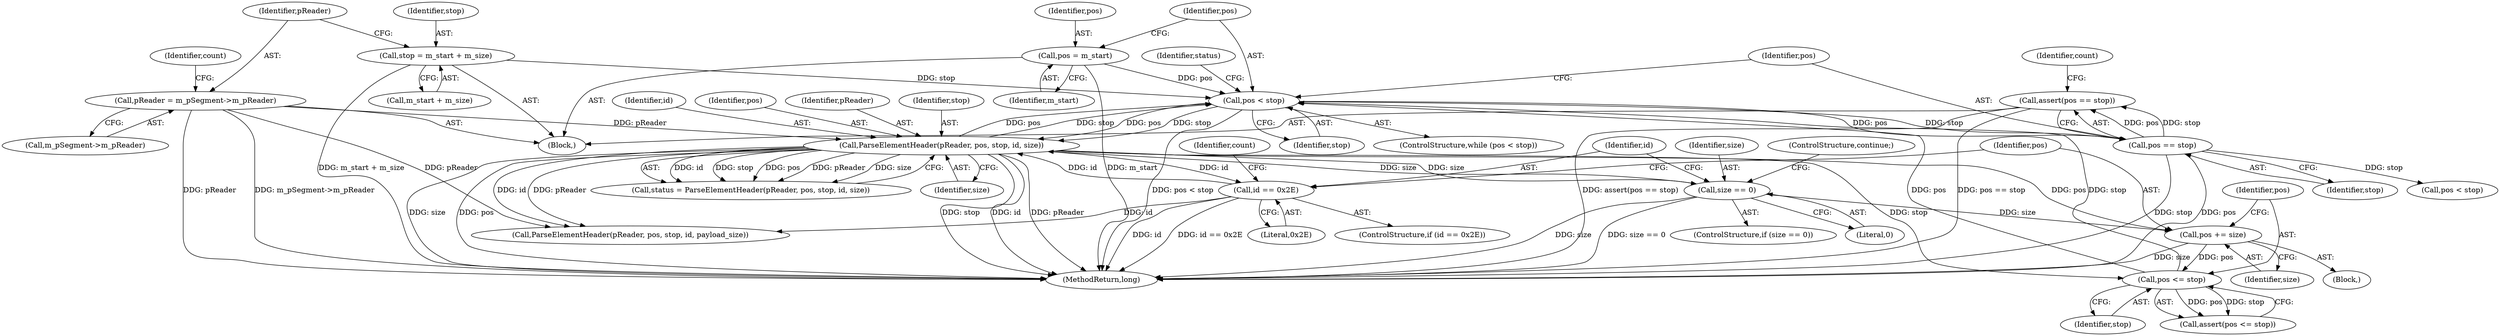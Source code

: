 digraph "0_Android_cc274e2abe8b2a6698a5c47d8aa4bb45f1f9538d_43@API" {
"1000179" [label="(Call,assert(pos == stop))"];
"1000180" [label="(Call,pos == stop)"];
"1000140" [label="(Call,pos < stop)"];
"1000149" [label="(Call,ParseElementHeader(pReader, pos, stop, id, size))"];
"1000126" [label="(Call,pReader = m_pSegment->m_pReader)"];
"1000167" [label="(Call,id == 0x2E)"];
"1000162" [label="(Call,size == 0)"];
"1000176" [label="(Call,pos <= stop)"];
"1000172" [label="(Call,pos += size)"];
"1000136" [label="(Call,pos = m_start)"];
"1000121" [label="(Call,stop = m_start + m_size)"];
"1000121" [label="(Call,stop = m_start + m_size)"];
"1000138" [label="(Identifier,m_start)"];
"1000153" [label="(Identifier,id)"];
"1000126" [label="(Call,pReader = m_pSegment->m_pReader)"];
"1000185" [label="(Identifier,count)"];
"1000151" [label="(Identifier,pos)"];
"1000179" [label="(Call,assert(pos == stop))"];
"1000216" [label="(Call,ParseElementHeader(pReader, pos, stop, id, payload_size))"];
"1000148" [label="(Identifier,status)"];
"1000147" [label="(Call,status = ParseElementHeader(pReader, pos, stop, id, size))"];
"1000172" [label="(Call,pos += size)"];
"1000178" [label="(Identifier,stop)"];
"1000292" [label="(MethodReturn,long)"];
"1000177" [label="(Identifier,pos)"];
"1000180" [label="(Call,pos == stop)"];
"1000140" [label="(Call,pos < stop)"];
"1000168" [label="(Identifier,id)"];
"1000164" [label="(Literal,0)"];
"1000162" [label="(Call,size == 0)"];
"1000171" [label="(Identifier,count)"];
"1000169" [label="(Literal,0x2E)"];
"1000122" [label="(Identifier,stop)"];
"1000175" [label="(Call,assert(pos <= stop))"];
"1000176" [label="(Call,pos <= stop)"];
"1000161" [label="(ControlStructure,if (size == 0))"];
"1000137" [label="(Identifier,pos)"];
"1000150" [label="(Identifier,pReader)"];
"1000111" [label="(Block,)"];
"1000174" [label="(Identifier,size)"];
"1000136" [label="(Call,pos = m_start)"];
"1000133" [label="(Identifier,count)"];
"1000181" [label="(Identifier,pos)"];
"1000149" [label="(Call,ParseElementHeader(pReader, pos, stop, id, size))"];
"1000142" [label="(Identifier,stop)"];
"1000139" [label="(ControlStructure,while (pos < stop))"];
"1000127" [label="(Identifier,pReader)"];
"1000163" [label="(Identifier,size)"];
"1000154" [label="(Identifier,size)"];
"1000182" [label="(Identifier,stop)"];
"1000203" [label="(Call,pos < stop)"];
"1000141" [label="(Identifier,pos)"];
"1000152" [label="(Identifier,stop)"];
"1000166" [label="(ControlStructure,if (id == 0x2E))"];
"1000123" [label="(Call,m_start + m_size)"];
"1000165" [label="(ControlStructure,continue;)"];
"1000143" [label="(Block,)"];
"1000173" [label="(Identifier,pos)"];
"1000128" [label="(Call,m_pSegment->m_pReader)"];
"1000167" [label="(Call,id == 0x2E)"];
"1000179" -> "1000111"  [label="AST: "];
"1000179" -> "1000180"  [label="CFG: "];
"1000180" -> "1000179"  [label="AST: "];
"1000185" -> "1000179"  [label="CFG: "];
"1000179" -> "1000292"  [label="DDG: assert(pos == stop)"];
"1000179" -> "1000292"  [label="DDG: pos == stop"];
"1000180" -> "1000179"  [label="DDG: pos"];
"1000180" -> "1000179"  [label="DDG: stop"];
"1000180" -> "1000182"  [label="CFG: "];
"1000181" -> "1000180"  [label="AST: "];
"1000182" -> "1000180"  [label="AST: "];
"1000180" -> "1000292"  [label="DDG: pos"];
"1000180" -> "1000292"  [label="DDG: stop"];
"1000140" -> "1000180"  [label="DDG: pos"];
"1000140" -> "1000180"  [label="DDG: stop"];
"1000180" -> "1000203"  [label="DDG: stop"];
"1000140" -> "1000139"  [label="AST: "];
"1000140" -> "1000142"  [label="CFG: "];
"1000141" -> "1000140"  [label="AST: "];
"1000142" -> "1000140"  [label="AST: "];
"1000148" -> "1000140"  [label="CFG: "];
"1000181" -> "1000140"  [label="CFG: "];
"1000140" -> "1000292"  [label="DDG: pos < stop"];
"1000149" -> "1000140"  [label="DDG: pos"];
"1000149" -> "1000140"  [label="DDG: stop"];
"1000176" -> "1000140"  [label="DDG: pos"];
"1000176" -> "1000140"  [label="DDG: stop"];
"1000136" -> "1000140"  [label="DDG: pos"];
"1000121" -> "1000140"  [label="DDG: stop"];
"1000140" -> "1000149"  [label="DDG: pos"];
"1000140" -> "1000149"  [label="DDG: stop"];
"1000149" -> "1000147"  [label="AST: "];
"1000149" -> "1000154"  [label="CFG: "];
"1000150" -> "1000149"  [label="AST: "];
"1000151" -> "1000149"  [label="AST: "];
"1000152" -> "1000149"  [label="AST: "];
"1000153" -> "1000149"  [label="AST: "];
"1000154" -> "1000149"  [label="AST: "];
"1000147" -> "1000149"  [label="CFG: "];
"1000149" -> "1000292"  [label="DDG: size"];
"1000149" -> "1000292"  [label="DDG: pos"];
"1000149" -> "1000292"  [label="DDG: stop"];
"1000149" -> "1000292"  [label="DDG: id"];
"1000149" -> "1000292"  [label="DDG: pReader"];
"1000149" -> "1000147"  [label="DDG: id"];
"1000149" -> "1000147"  [label="DDG: stop"];
"1000149" -> "1000147"  [label="DDG: pos"];
"1000149" -> "1000147"  [label="DDG: pReader"];
"1000149" -> "1000147"  [label="DDG: size"];
"1000126" -> "1000149"  [label="DDG: pReader"];
"1000167" -> "1000149"  [label="DDG: id"];
"1000162" -> "1000149"  [label="DDG: size"];
"1000149" -> "1000162"  [label="DDG: size"];
"1000149" -> "1000167"  [label="DDG: id"];
"1000149" -> "1000172"  [label="DDG: pos"];
"1000149" -> "1000176"  [label="DDG: stop"];
"1000149" -> "1000216"  [label="DDG: pReader"];
"1000149" -> "1000216"  [label="DDG: id"];
"1000126" -> "1000111"  [label="AST: "];
"1000126" -> "1000128"  [label="CFG: "];
"1000127" -> "1000126"  [label="AST: "];
"1000128" -> "1000126"  [label="AST: "];
"1000133" -> "1000126"  [label="CFG: "];
"1000126" -> "1000292"  [label="DDG: pReader"];
"1000126" -> "1000292"  [label="DDG: m_pSegment->m_pReader"];
"1000126" -> "1000216"  [label="DDG: pReader"];
"1000167" -> "1000166"  [label="AST: "];
"1000167" -> "1000169"  [label="CFG: "];
"1000168" -> "1000167"  [label="AST: "];
"1000169" -> "1000167"  [label="AST: "];
"1000171" -> "1000167"  [label="CFG: "];
"1000173" -> "1000167"  [label="CFG: "];
"1000167" -> "1000292"  [label="DDG: id"];
"1000167" -> "1000292"  [label="DDG: id == 0x2E"];
"1000167" -> "1000216"  [label="DDG: id"];
"1000162" -> "1000161"  [label="AST: "];
"1000162" -> "1000164"  [label="CFG: "];
"1000163" -> "1000162"  [label="AST: "];
"1000164" -> "1000162"  [label="AST: "];
"1000165" -> "1000162"  [label="CFG: "];
"1000168" -> "1000162"  [label="CFG: "];
"1000162" -> "1000292"  [label="DDG: size"];
"1000162" -> "1000292"  [label="DDG: size == 0"];
"1000162" -> "1000172"  [label="DDG: size"];
"1000176" -> "1000175"  [label="AST: "];
"1000176" -> "1000178"  [label="CFG: "];
"1000177" -> "1000176"  [label="AST: "];
"1000178" -> "1000176"  [label="AST: "];
"1000175" -> "1000176"  [label="CFG: "];
"1000176" -> "1000175"  [label="DDG: pos"];
"1000176" -> "1000175"  [label="DDG: stop"];
"1000172" -> "1000176"  [label="DDG: pos"];
"1000172" -> "1000143"  [label="AST: "];
"1000172" -> "1000174"  [label="CFG: "];
"1000173" -> "1000172"  [label="AST: "];
"1000174" -> "1000172"  [label="AST: "];
"1000177" -> "1000172"  [label="CFG: "];
"1000172" -> "1000292"  [label="DDG: size"];
"1000136" -> "1000111"  [label="AST: "];
"1000136" -> "1000138"  [label="CFG: "];
"1000137" -> "1000136"  [label="AST: "];
"1000138" -> "1000136"  [label="AST: "];
"1000141" -> "1000136"  [label="CFG: "];
"1000136" -> "1000292"  [label="DDG: m_start"];
"1000121" -> "1000111"  [label="AST: "];
"1000121" -> "1000123"  [label="CFG: "];
"1000122" -> "1000121"  [label="AST: "];
"1000123" -> "1000121"  [label="AST: "];
"1000127" -> "1000121"  [label="CFG: "];
"1000121" -> "1000292"  [label="DDG: m_start + m_size"];
}
